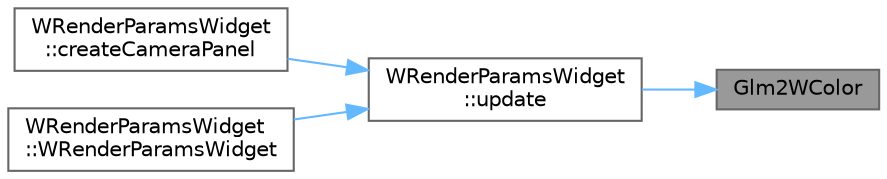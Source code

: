 digraph "Glm2WColor"
{
 // LATEX_PDF_SIZE
  bgcolor="transparent";
  edge [fontname=Helvetica,fontsize=10,labelfontname=Helvetica,labelfontsize=10];
  node [fontname=Helvetica,fontsize=10,shape=box,height=0.2,width=0.4];
  rankdir="RL";
  Node1 [id="Node000001",label="Glm2WColor",height=0.2,width=0.4,color="gray40", fillcolor="grey60", style="filled", fontcolor="black",tooltip=" "];
  Node1 -> Node2 [id="edge1_Node000001_Node000002",dir="back",color="steelblue1",style="solid",tooltip=" "];
  Node2 [id="Node000002",label="WRenderParamsWidget\l::update",height=0.2,width=0.4,color="grey40", fillcolor="white", style="filled",URL="$class_w_render_params_widget.html#a015ad92e4ba77084bb19de346e7c25dd",tooltip=" "];
  Node2 -> Node3 [id="edge2_Node000002_Node000003",dir="back",color="steelblue1",style="solid",tooltip=" "];
  Node3 [id="Node000003",label="WRenderParamsWidget\l::createCameraPanel",height=0.2,width=0.4,color="grey40", fillcolor="white", style="filled",URL="$class_w_render_params_widget.html#a123327683479bad1f09730e43646f62e",tooltip=" "];
  Node2 -> Node4 [id="edge3_Node000002_Node000004",dir="back",color="steelblue1",style="solid",tooltip=" "];
  Node4 [id="Node000004",label="WRenderParamsWidget\l::WRenderParamsWidget",height=0.2,width=0.4,color="grey40", fillcolor="white", style="filled",URL="$class_w_render_params_widget.html#a427b6cfa209aca25cc1350025f51606f",tooltip=" "];
}
